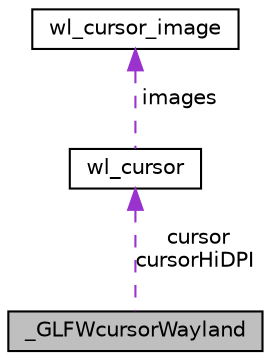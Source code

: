 digraph "_GLFWcursorWayland"
{
 // LATEX_PDF_SIZE
  edge [fontname="Helvetica",fontsize="10",labelfontname="Helvetica",labelfontsize="10"];
  node [fontname="Helvetica",fontsize="10",shape=record];
  Node1 [label="_GLFWcursorWayland",height=0.2,width=0.4,color="black", fillcolor="grey75", style="filled", fontcolor="black",tooltip=" "];
  Node2 -> Node1 [dir="back",color="darkorchid3",fontsize="10",style="dashed",label=" cursor\ncursorHiDPI" ];
  Node2 [label="wl_cursor",height=0.2,width=0.4,color="black", fillcolor="white", style="filled",URL="$structwl__cursor.html",tooltip=" "];
  Node3 -> Node2 [dir="back",color="darkorchid3",fontsize="10",style="dashed",label=" images" ];
  Node3 [label="wl_cursor_image",height=0.2,width=0.4,color="black", fillcolor="white", style="filled",URL="$structwl__cursor__image.html",tooltip=" "];
}
